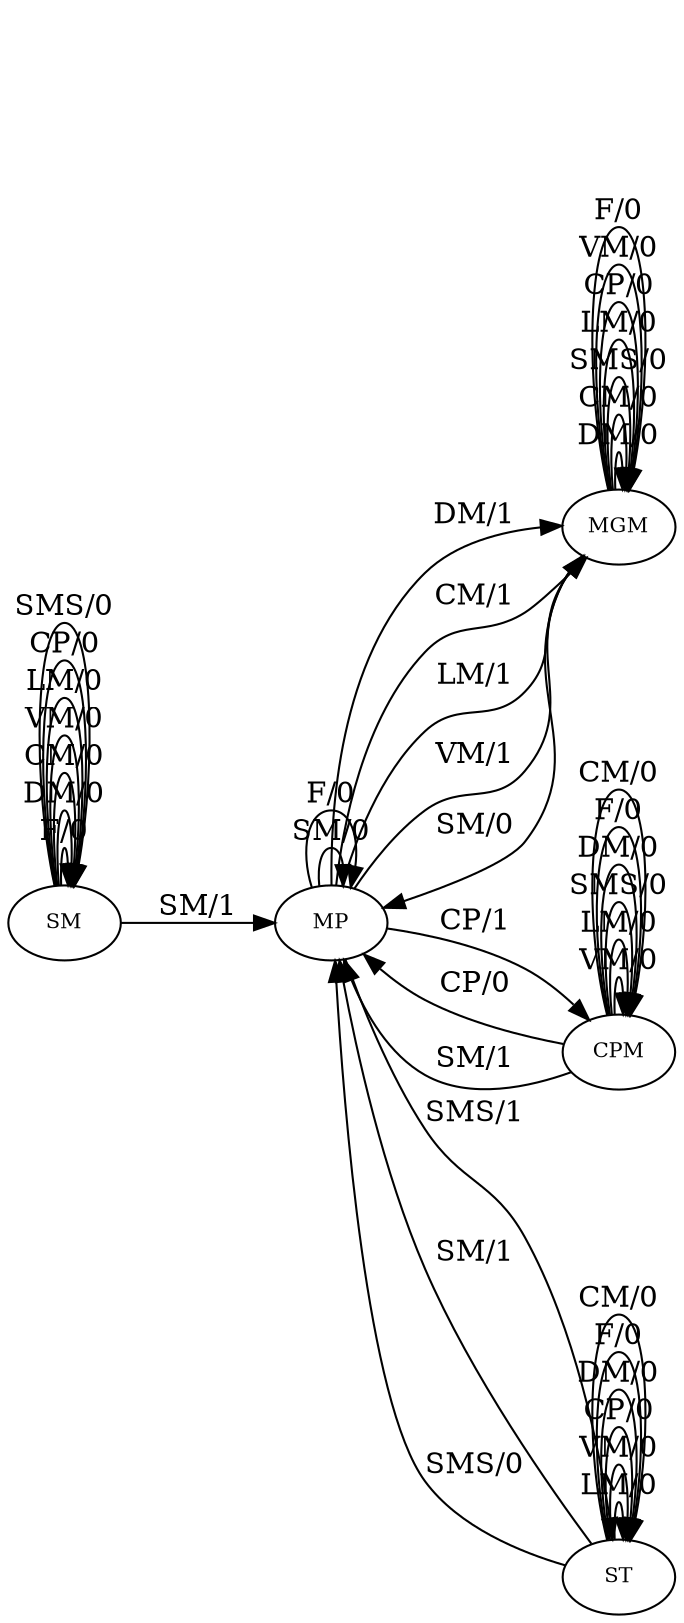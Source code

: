 digraph MefGraph{
	node [fontsize="10"]

                  	rankdir=LR
	0 [label="SM"]
	1 [label="MP"]
	2 [label="MGM"]
	3 [label="CPM"]
	4 [label="ST"]

	4 -> 4 [label="LM/0"]
	3 -> 3 [label="VM/0"]
	3 -> 3 [label="LM/0"]
	1 -> 1 [label="SM/0"]
	4 -> 4 [label="VM/0"]
	3 -> 1 [label="CP/0"]
	2 -> 2 [label="DM/0"]
	0 -> 0 [label="F/0"]
	4 -> 4 [label="CP/0"]
	2 -> 2 [label="CM/0"]
	3 -> 1 [label="SM/1"]
	0 -> 0 [label="DM/0"]
	4 -> 1 [label="SM/1"]
	2 -> 2 [label="SMS/0"]
	2 -> 2 [label="LM/0"]
	0 -> 0 [label="CM/0"]
	2 -> 2 [label="CP/0"]
	2 -> 2 [label="VM/0"]
	1 -> 2 [label="DM/1"]
	2 -> 2 [label="F/0"]
	1 -> 2 [label="CM/1"]
	0 -> 0 [label="VM/0"]
	0 -> 0 [label="LM/0"]
	1 -> 2 [label="LM/1"]
	0 -> 0 [label="CP/0"]
	3 -> 3 [label="SMS/0"]
	3 -> 3 [label="DM/0"]
	2 -> 1 [label="SM/0"]
	1 -> 2 [label="VM/1"]
	4 -> 1 [label="SMS/0"]
	4 -> 4 [label="DM/0"]
	3 -> 3 [label="F/0"]
	3 -> 3 [label="CM/0"]
	1 -> 4 [label="SMS/1"]
	1 -> 3 [label="CP/1"]
	0 -> 0 [label="SMS/0"]
	0 -> 1 [label="SM/1"]
	4 -> 4 [label="F/0"]
	4 -> 4 [label="CM/0"]
	1 -> 1 [label="F/0"]
}
